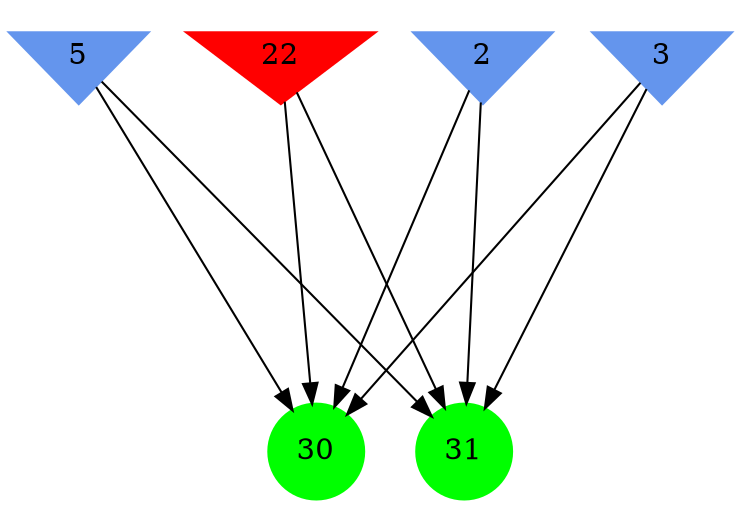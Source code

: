 digraph brain {
	ranksep=2.0;
	2 [shape=invtriangle,style=filled,color=cornflowerblue];
	3 [shape=invtriangle,style=filled,color=cornflowerblue];
	5 [shape=invtriangle,style=filled,color=cornflowerblue];
	22 [shape=invtriangle,style=filled,color=red];
	30 [shape=circle,style=filled,color=green];
	31 [shape=circle,style=filled,color=green];
	5	->	31;
	5	->	30;
	2	->	31;
	2	->	30;
	22	->	31;
	22	->	30;
	3	->	31;
	3	->	30;
	{ rank=same; 2; 3; 5; 22; }
	{ rank=same; }
	{ rank=same; 30; 31; }
}

